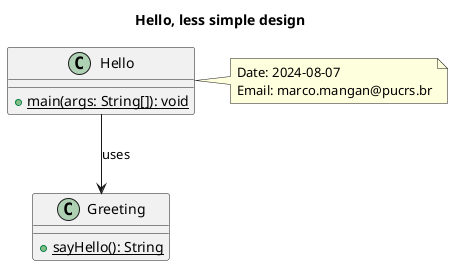 @startuml

title Hello, less simple design

class Greeting {
    +{static} sayHello(): String
}

class Hello {
    +{static} main(args: String[]): void
}

Hello --> Greeting : uses

note right of Hello
  Date: 2024-08-07
  Email: marco.mangan@pucrs.br
end note

@enduml